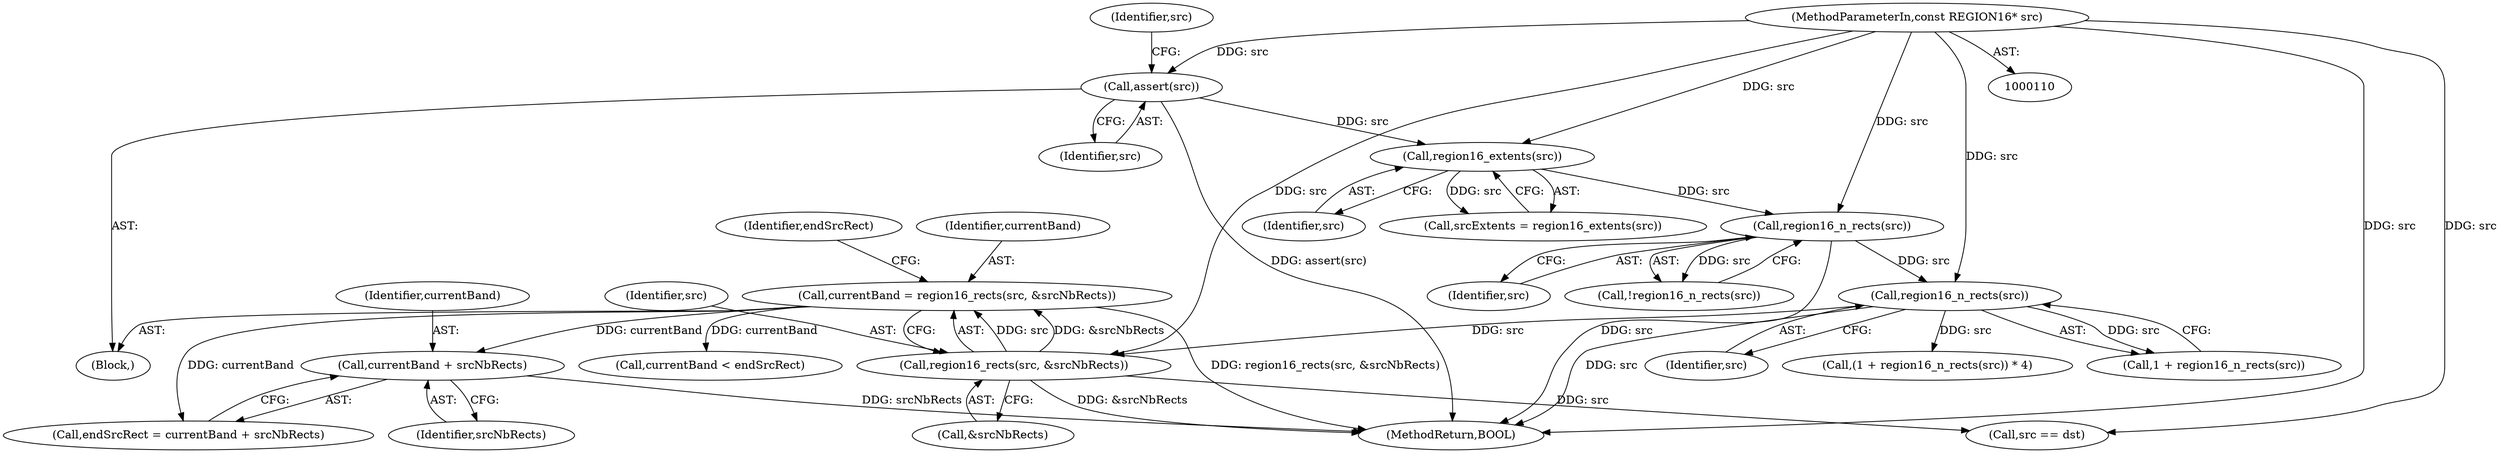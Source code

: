 digraph "0_FreeRDP_fc80ab45621bd966f70594c0b7393ec005a94007_2@pointer" {
"1000284" [label="(Call,currentBand + srcNbRects)"];
"1000276" [label="(Call,currentBand = region16_rects(src, &srcNbRects))"];
"1000278" [label="(Call,region16_rects(src, &srcNbRects))"];
"1000212" [label="(Call,region16_n_rects(src))"];
"1000150" [label="(Call,region16_n_rects(src))"];
"1000142" [label="(Call,region16_extents(src))"];
"1000132" [label="(Call,assert(src))"];
"1000112" [label="(MethodParameterIn,const REGION16* src)"];
"1000209" [label="(Call,(1 + region16_n_rects(src)) * 4)"];
"1000283" [label="(Identifier,endSrcRect)"];
"1000133" [label="(Identifier,src)"];
"1000143" [label="(Identifier,src)"];
"1000288" [label="(Call,currentBand < endSrcRect)"];
"1000114" [label="(Block,)"];
"1000280" [label="(Call,&srcNbRects)"];
"1000279" [label="(Identifier,src)"];
"1000285" [label="(Identifier,currentBand)"];
"1000150" [label="(Call,region16_n_rects(src))"];
"1000277" [label="(Identifier,currentBand)"];
"1000210" [label="(Call,1 + region16_n_rects(src))"];
"1000286" [label="(Identifier,srcNbRects)"];
"1000212" [label="(Call,region16_n_rects(src))"];
"1000142" [label="(Call,region16_extents(src))"];
"1000140" [label="(Call,srcExtents = region16_extents(src))"];
"1000213" [label="(Identifier,src)"];
"1000112" [label="(MethodParameterIn,const REGION16* src)"];
"1000284" [label="(Call,currentBand + srcNbRects)"];
"1000282" [label="(Call,endSrcRect = currentBand + srcNbRects)"];
"1000149" [label="(Call,!region16_n_rects(src))"];
"1000132" [label="(Call,assert(src))"];
"1000664" [label="(MethodReturn,BOOL)"];
"1000549" [label="(Call,src == dst)"];
"1000278" [label="(Call,region16_rects(src, &srcNbRects))"];
"1000151" [label="(Identifier,src)"];
"1000276" [label="(Call,currentBand = region16_rects(src, &srcNbRects))"];
"1000136" [label="(Identifier,src)"];
"1000284" -> "1000282"  [label="AST: "];
"1000284" -> "1000286"  [label="CFG: "];
"1000285" -> "1000284"  [label="AST: "];
"1000286" -> "1000284"  [label="AST: "];
"1000282" -> "1000284"  [label="CFG: "];
"1000284" -> "1000664"  [label="DDG: srcNbRects"];
"1000276" -> "1000284"  [label="DDG: currentBand"];
"1000276" -> "1000114"  [label="AST: "];
"1000276" -> "1000278"  [label="CFG: "];
"1000277" -> "1000276"  [label="AST: "];
"1000278" -> "1000276"  [label="AST: "];
"1000283" -> "1000276"  [label="CFG: "];
"1000276" -> "1000664"  [label="DDG: region16_rects(src, &srcNbRects)"];
"1000278" -> "1000276"  [label="DDG: src"];
"1000278" -> "1000276"  [label="DDG: &srcNbRects"];
"1000276" -> "1000282"  [label="DDG: currentBand"];
"1000276" -> "1000288"  [label="DDG: currentBand"];
"1000278" -> "1000280"  [label="CFG: "];
"1000279" -> "1000278"  [label="AST: "];
"1000280" -> "1000278"  [label="AST: "];
"1000278" -> "1000664"  [label="DDG: &srcNbRects"];
"1000212" -> "1000278"  [label="DDG: src"];
"1000112" -> "1000278"  [label="DDG: src"];
"1000278" -> "1000549"  [label="DDG: src"];
"1000212" -> "1000210"  [label="AST: "];
"1000212" -> "1000213"  [label="CFG: "];
"1000213" -> "1000212"  [label="AST: "];
"1000210" -> "1000212"  [label="CFG: "];
"1000212" -> "1000664"  [label="DDG: src"];
"1000212" -> "1000209"  [label="DDG: src"];
"1000212" -> "1000210"  [label="DDG: src"];
"1000150" -> "1000212"  [label="DDG: src"];
"1000112" -> "1000212"  [label="DDG: src"];
"1000150" -> "1000149"  [label="AST: "];
"1000150" -> "1000151"  [label="CFG: "];
"1000151" -> "1000150"  [label="AST: "];
"1000149" -> "1000150"  [label="CFG: "];
"1000150" -> "1000664"  [label="DDG: src"];
"1000150" -> "1000149"  [label="DDG: src"];
"1000142" -> "1000150"  [label="DDG: src"];
"1000112" -> "1000150"  [label="DDG: src"];
"1000142" -> "1000140"  [label="AST: "];
"1000142" -> "1000143"  [label="CFG: "];
"1000143" -> "1000142"  [label="AST: "];
"1000140" -> "1000142"  [label="CFG: "];
"1000142" -> "1000140"  [label="DDG: src"];
"1000132" -> "1000142"  [label="DDG: src"];
"1000112" -> "1000142"  [label="DDG: src"];
"1000132" -> "1000114"  [label="AST: "];
"1000132" -> "1000133"  [label="CFG: "];
"1000133" -> "1000132"  [label="AST: "];
"1000136" -> "1000132"  [label="CFG: "];
"1000132" -> "1000664"  [label="DDG: assert(src)"];
"1000112" -> "1000132"  [label="DDG: src"];
"1000112" -> "1000110"  [label="AST: "];
"1000112" -> "1000664"  [label="DDG: src"];
"1000112" -> "1000549"  [label="DDG: src"];
}
